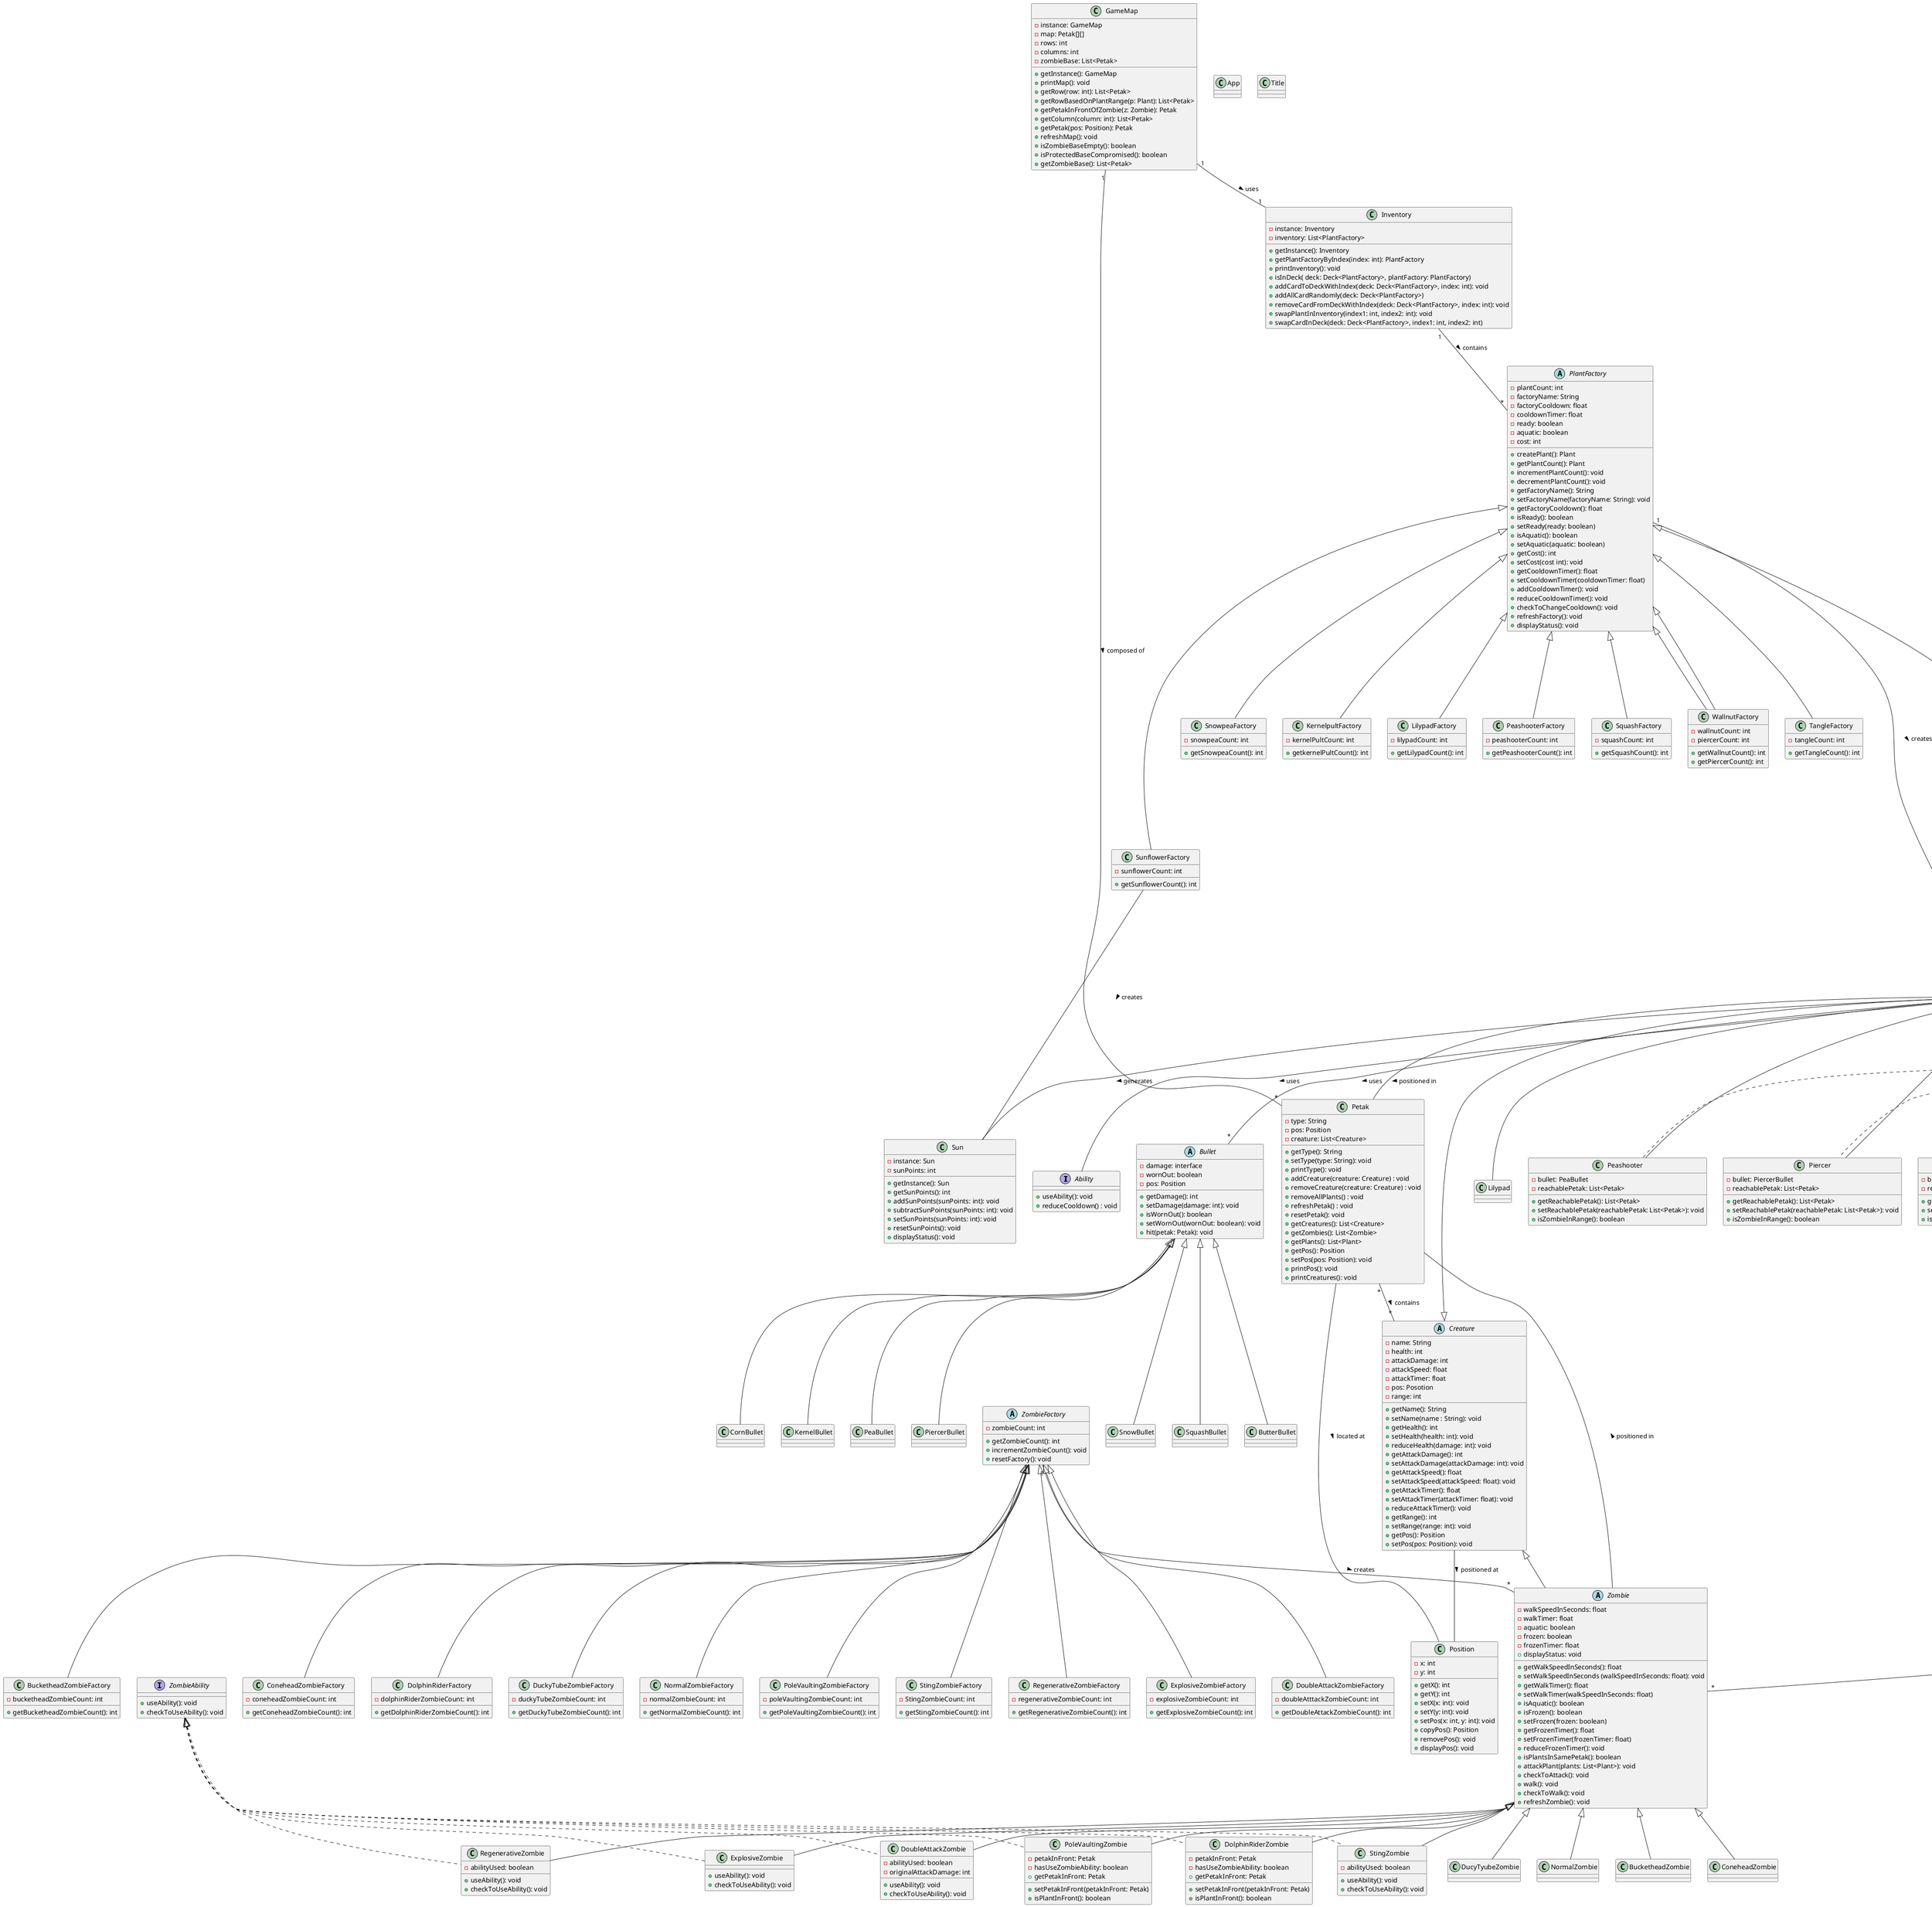 @startuml
'https://plantuml.com/class-diagram

interface Ability {
+ useAbility(): void
+ reduceCooldown() : void
}

abstract class Bullet{
- damage: interface
- wornOut: boolean
+ getDamage(): int
+ setDamage(damage: int): void
+ isWornOut(): boolean
+ setWornOut(wornOut: boolean): void
+ hit(petak: Petak): void
}

class ButterBullet extends Bullet{
 }

class CornBullet extends Bullet{
}

class KernelBullet extends Bullet{
}

class PeaBullet extends Bullet{
}

class PiercerBullet extends Bullet{
}

class SnowBullet extends Bullet{
}

class SquashBullet extends Bullet{
 }

abstract class "Creature"{
- name: String
- health: int
- attackDamage: int
- attackSpeed: float
- attackTimer: float
- pos: Posotion
- range: int
+ getName(): String
+ setName(name : String): void
+ getHealth(): int
+ setHealth(health: int): void
+ reduceHealth(damage: int): void
+ getAttackDamage(): int
+ setAttackDamage(attackDamage: int): void
+ getAttackSpeed(): float
+ setAttackSpeed(attackSpeed: float): void
+ getAttackTimer(): float
+ setAttackTimer(attackTimer: float): void
+ reduceAttackTimer(): void
+ getRange(): int
+ setRange(range: int): void
+ getPos(): Position
+ setPos(pos: Position): void
}

class Deck extends PlantFactory{
- instance: Deck<PlantFactory>
- myCards: List<T>
+ getInstance(): Deck<PlantFactory>
+ addCard(card: T): void
+ removeCard(card: T): void
+ removeCardWithIndex(index: int): void
+ swapCard(index1: int, index2: int): void
+ getMyCards(): List<T>
+ setMyCards(myCards: List<T>): void
+ printDeck(): void
+ planting(plantIndex: int, Row: int, Column: int): void
+ refresh(): void
+ clearDeck(): void
}

class GameMap{
- instance: GameMap
- map: Petak[][]
- rows: int
- columns: int
- zombieBase: List<Petak>
+ getInstance(): GameMap
+ printMap(): void
+ getRow(row: int): List<Petak>
+ getRowBasedOnPlantRange(p: Plant): List<Petak>
+ getPetakInFrontOfZombie(z: Zombie): Petak
+ getColumn(column: int): List<Petak>
+ getPetak(pos: Position): Petak
+ refreshMap(): void
+ isZombieBaseEmpty(): boolean
+ isProtectedBaseCompromised(): boolean
+ getZombieBase(): List<Petak>
}

class Inventory{
- instance: Inventory
- inventory: List<PlantFactory>
+ getInstance(): Inventory
+ getPlantFactoryByIndex(index: int): PlantFactory
+ printInventory(): void
+ isInDeck( deck: Deck<PlantFactory>, plantFactory: PlantFactory)
+ addCardToDeckWithIndex(deck: Deck<PlantFactory>, index: int): void
+ addAllCardRandomly(deck: Deck<PlantFactory>)
+ removeCardFromDeckWithIndex(deck: Deck<PlantFactory>, index: int): void
+ swapPlantInInventory(index1: int, index2: int): void
+ swapCardInDeck(deck: Deck<PlantFactory>, index1: int, index2: int)
}

class Petak{
- type: String
- pos: Position
- creature: List<Creature>
+ getType(): String
+ setType(type: String): void
+ printType(): void
+ addCreature(creature: Creature) : void
+ removeCreature(creature: Creature) : void
+ removeAllPlants() : void
+ refreshPetak() : void
+ resetPetak(): void
+ getCreatures(): List<Creature>
+ getZombies(): List<Zombie>
+ getPlants(): List<Plant>
+ getPos(): Position
+ setPos(pos: Position): void
+ printPos(): void
+ printCreatures(): void
}

interface PlantAbility{
+ useAbility(): void
+ checkToUseAbility(): void
}

abstract class PlantFactory{
- plantCount: int
- factoryName: String
- factoryCooldown: float
- cooldownTimer: float
- ready: boolean
- aquatic: boolean
- cost: int
+ createPlant(): Plant
+ getPlantCount(): Plant
+ incrementPlantCount(): void
+ decrementPlantCount(): void
+ getFactoryName(): String
+ setFactoryName(factoryName: String): void
+ getFactoryCooldown(): float
+ isReady(): boolean
+ setReady(ready: boolean)
+ isAquatic(): boolean
+ setAquatic(aquatic: boolean)
+ getCost(): int
+ setCost(cost int): void
+ getCooldownTimer(): float
+ setCooldownTimer(cooldownTimer: float)
+ addCooldownTimer(): void
+ reduceCooldownTimer(): void
+ checkToChangeCooldown(): void
+ refreshFactory(): void
+ displayStatus(): void
}

class SnowpeaFactory extends PlantFactory{
- snowpeaCount: int
+ getSnowpeaCount(): int
}

class KernelpultFactory extends PlantFactory{
- kernelPultCount: int
+ getkernelPultCount(): int
}

class LilypadFactory extends PlantFactory{
- lilypadCount: int
+ getLilypadCount(): int
}

class PeashooterFactory extends PlantFactory{
- peashooterCount: int
+ getPeashooterCount(): int
}

class SquashFactory extends PlantFactory{
- squashCount: int
+ getSquashCount(): int
}

class SunflowerFactory extends PlantFactory{
- sunflowerCount: int
+ getSunflowerCount(): int
}

class WallnutFactory extends PlantFactory{
- wallnutCount: int
+ getWallnutCount(): int
}

class WallnutFactory extends PlantFactory{
- piercerCount: int
+ getPiercerCount(): int
}

class TangleFactory extends PlantFactory{
- tangleCount: int
+ getTangleCount(): int
}

abstract class Plant extends Creature{
- cost: int
- cooldown: float
- originalCooldown: float
- position: Position
+ getCost(): int
+ setCost(cost: int): void
+ getCooldown(): float
+ setCooldown(cooldown: float): void
+ reduceCooldown(): void
+ refreshCooldown(): void
+ refershPlant(): void
+ displayStatus(): void
}

class BulletPlant extends Plant implements PlantAbility{
- bullet: BasicBullet
- reachablePetak: List<Petak>
+ getReachablePetak(): List<Petak>
+ setReachablePetak(reachablePetak: List<Petak>): void
+ isZombieInRange(): boolean
}

class Kernelpult extends Plant implements PlantAbility{
- corn: CornBullet
- butter: ButterBullet
- reachablePetak: List<Petak>
+ getReachablePetak(): List<Petak>
+ setReachablePetak(reachablePetak: List<Petak>): void
+ isZombieInRange(): boolean
}

class Lilypad extends Plant{
}

class Peashooter extends Plant implements PlantAbility{
- bullet: PeaBullet
- reachablePetak: List<Petak>
+ getReachablePetak(): List<Petak>
+ setReachablePetak(reachablePetak: List<Petak>): void
+ isZombieInRange(): boolean
}

class Piercer extends Plant implements PlantAbility{
- bullet: PiercerBullet
- reachablePetak: List<Petak>
+ getReachablePetak(): List<Petak>
+ setReachablePetak(reachablePetak: List<Petak>): void
+ isZombieInRange(): boolean
}

class PotatoMine extends Plant implements PlantAbility{
- isReady: boolean
- reachablePetak: List<Petak>
+ getReachablePetak(): List<Petak>
+ setReachablePetak(reachablePetak: List<Petak>): void
+ isZombieInRange(): boolean
}

class Snowpea extends Plant implements PlantAbility{
- bullet: SnowBullet
- reachablePetak: List<Petak>
+ getReachablePetak(): List<Petak>
+ setReachablePetak(reachablePetak: List<Petak>): void
+ isZombieInRange(): boolean
}

class Squash extends Plant implements PlantAbility{
- reachablePetak: List<Petak>
+ getReachablePetak(): List<Petak>
+ setReachablePetak(reachablePetak: List<Petak>): void
+ isZombieInRange(): boolean
}

class Squash extends Plant implements PlantAbility{
+ getReachablePetak(): List<Petak>
+ setReachablePetak(reachablePetak: List<Petak>): void
+ isZombieInRange(): boolean
}

class Tangle extends Plant implements PlantAbility{
+ getReachablePetak(): List<Petak>
+ setReachablePetak(reachablePetak: List<Petak>): void
+ isZombieInRange(): boolean
}

class Wallnut extends Plant implements PlantAbility{
}

class Position{
- x: int
- y: int
+ getX(): int
+ getY(): int
+ setX(x: int): void
+ setY(y: int): void
+ setPos(x: int, y: int): void
+ copyPos(): Position
+ removePos(): void
+ displayPos(): void
}

class Sun{
- instance: Sun
- sunPoints: int
+ getInstance(): Sun
+ getSunPoints(): int
+ addSunPoints(sunPoints: int): void
+ subtractSunPoints(sunPoints: int): void
+ setSunPoints(sunPoints: int): void
+ resetSunPoints(): void
+ displayStatus(): void
}

class PlantThread implements Runnable{
- instance: PlantThread
+ getInstance(): PlantThread
+ addPlant(p: Plant): void
+ removePlants(): void
+ getPlants(): List<Plant>
+ run(): void
}

class TimerThread implements Runnable{
- instance: TimerThread
+ getDayStart(): long
+ setDayStart(dayStart: long): long
+ getTempStart(): long
+ getNextSunPointTime(): long
+ getCurrentTime(): long
+ setCurrentTime(currentTime: long)
+ getGlobalTimeElapsed(): long
+ setGlobalTimeElapsed(globalTimeElapsed: long)
}

class ZombieThread implements Runnable{
- instance: ZombieThread
+ removeZombies(): void
+ isAllZombiesDead(): boolean
+ globalIsAllZombiesDead(): boolean
+ getZombies(): List<Zombie>
+ resetFactories(): void
+ getZombieSpawnTimer(): int
+ setZombieSpawnTimer(zombieSpawnTimer: int): void
}

abstract class Bullet{
- pos: Position
}

interface ZombieAbility{
+ useAbility(): void
+ checkToUseAbility(): void
}

abstract class ZombieFactory{
- zombieCount: int
+ getZombieCount(): int
+ incrementZombieCount(): void
+ resetFactory(): void
}

class BucketheadZombieFactory extends ZombieFactory{
- bucketheadZombieCount: int
+ getBucketheadZombieCount(): int
}

class ConeheadZombieFactory extends ZombieFactory{
- coneheadZombieCount: int
+ getConeheadZombieCount(): int
}

class DolphinRiderFactory extends ZombieFactory{
- dolphinRiderZombieCount: int
+ getDolphinRiderZombieCount(): int
}

class DuckyTubeZombieFactory extends ZombieFactory{
- duckyTubeZombieCount: int
+ getDuckyTubeZombieCount(): int
}

class NormalZombieFactory extends ZombieFactory{
- normalZombieCount: int
+ getNormalZombieCount(): int
}

class PoleVaultingZombieFactory extends ZombieFactory{
- poleVaultingZombieCount: int
+ getPoleVaultingZombieCount(): int
}

class StingZombieFactory extends ZombieFactory{
- StingZombieCount: int
+ getStingZombieCount(): int
}

class RegenerativeZombieFactory extends ZombieFactory{
- regenerativeZombieCount: int
+ getRegenerativeZombieCount(): int
}

class ExplosiveZombieFactory extends ZombieFactory{
- explosiveZombieCount: int
+ getExplosiveZombieCount(): int
}

class DoubleAttackZombieFactory extends ZombieFactory{
- doubleAtttackZombieCount: int
+ getDoubleAttackZombieCount(): int
}


abstract class Zombie extends Creature{
- walkSpeedInSeconds: float
- walkTimer: float
- aquatic: boolean
- frozen: boolean
- frozenTimer: float
+ getWalkSpeedInSeconds(): float
+ setWalkSpeedInSeconds (walkSpeedInSeconds: float): void
+ getWalkTimer(): float
+ setWalkTimer(walkSpeedInSeconds: float)
+ isAquatic(): boolean
+ isFrozen(): boolean
+ setFrozen(frozen: boolean)
+ getFrozenTimer(): float
+ setFrozenTimer(frozenTimer: float)
+ reduceFrozenTimer(): void
+ isPlantsInSamePetak(): boolean
+ attackPlant(plants: List<Plant>): void
+ checkToAttack(): void
+ walk(): void
+ checkToWalk(): void
+ refreshZombie(): void
+ displayStatus: void
}

class BucketheadZombie extends Zombie{

}

class ConeheadZombie extends Zombie{

}

class DolphinRiderZombie extends Zombie implements ZombieAbility{
- petakInFront: Petak
- hasUseZombieAbility: boolean
+ getPetakInFront: Petak
+ setPetakInFront(petakInFront: Petak)
+ isPlantInFront(): boolean
}

class DucyTyubeZombie extends Zombie{

}

class NormalZombie extends Zombie{

}

class PoleVaultingZombie extends Zombie implements ZombieAbility{
- petakInFront: Petak
- hasUseZombieAbility: boolean
+ getPetakInFront: Petak
+ setPetakInFront(petakInFront: Petak)
+ isPlantInFront(): boolean
}

class DoubleAttackZombie extends Zombie implements ZombieAbility{
- abilityUsed: boolean
- originalAttackDamage: int
+ useAbility(): void
+ checkToUseAbility(): void
}

class StingZombie extends Zombie implements ZombieAbility{
- abilityUsed: boolean
+ useAbility(): void
+ checkToUseAbility(): void
}

class RegenerativeZombie extends Zombie implements ZombieAbility{
- abilityUsed: boolean
+ useAbility(): void
+ checkToUseAbility(): void
}

class ExplosiveZombie extends Zombie implements ZombieAbility{
+ useAbility(): void
+ checkToUseAbility(): void
}



class App{
}

class Title{
}

' Relationships
PlantFactory "1" -- "*" Plant : creates >
ZombieFactory "1" -- "*" Zombie : creates >
Plant "1" -- "*" Bullet : uses >
BulletPlant -- BasicBullet
Plant -- Petak : positioned in >
Zombie -- Petak : positioned in >
Petak "*" -- "*" Creature : contains >
GameMap "1" -- "*" Petak : composed of >
Deck "1" -- "*" Plant : contains >
Inventory "1" -- "*" PlantFactory : contains >
GameMap "1" -- "1" Inventory : uses >
PlantThread "1" -- "*" Plant : manages >
ZombieThread "1" -- "*" Zombie : manages >
' New relationships
Plant -- Sun : generates >
SunflowerFactory -- Sun : creates >
Plant -- Ability : uses >
Creature -- Position : positioned at >
Petak -- Position : located at >

@enduml